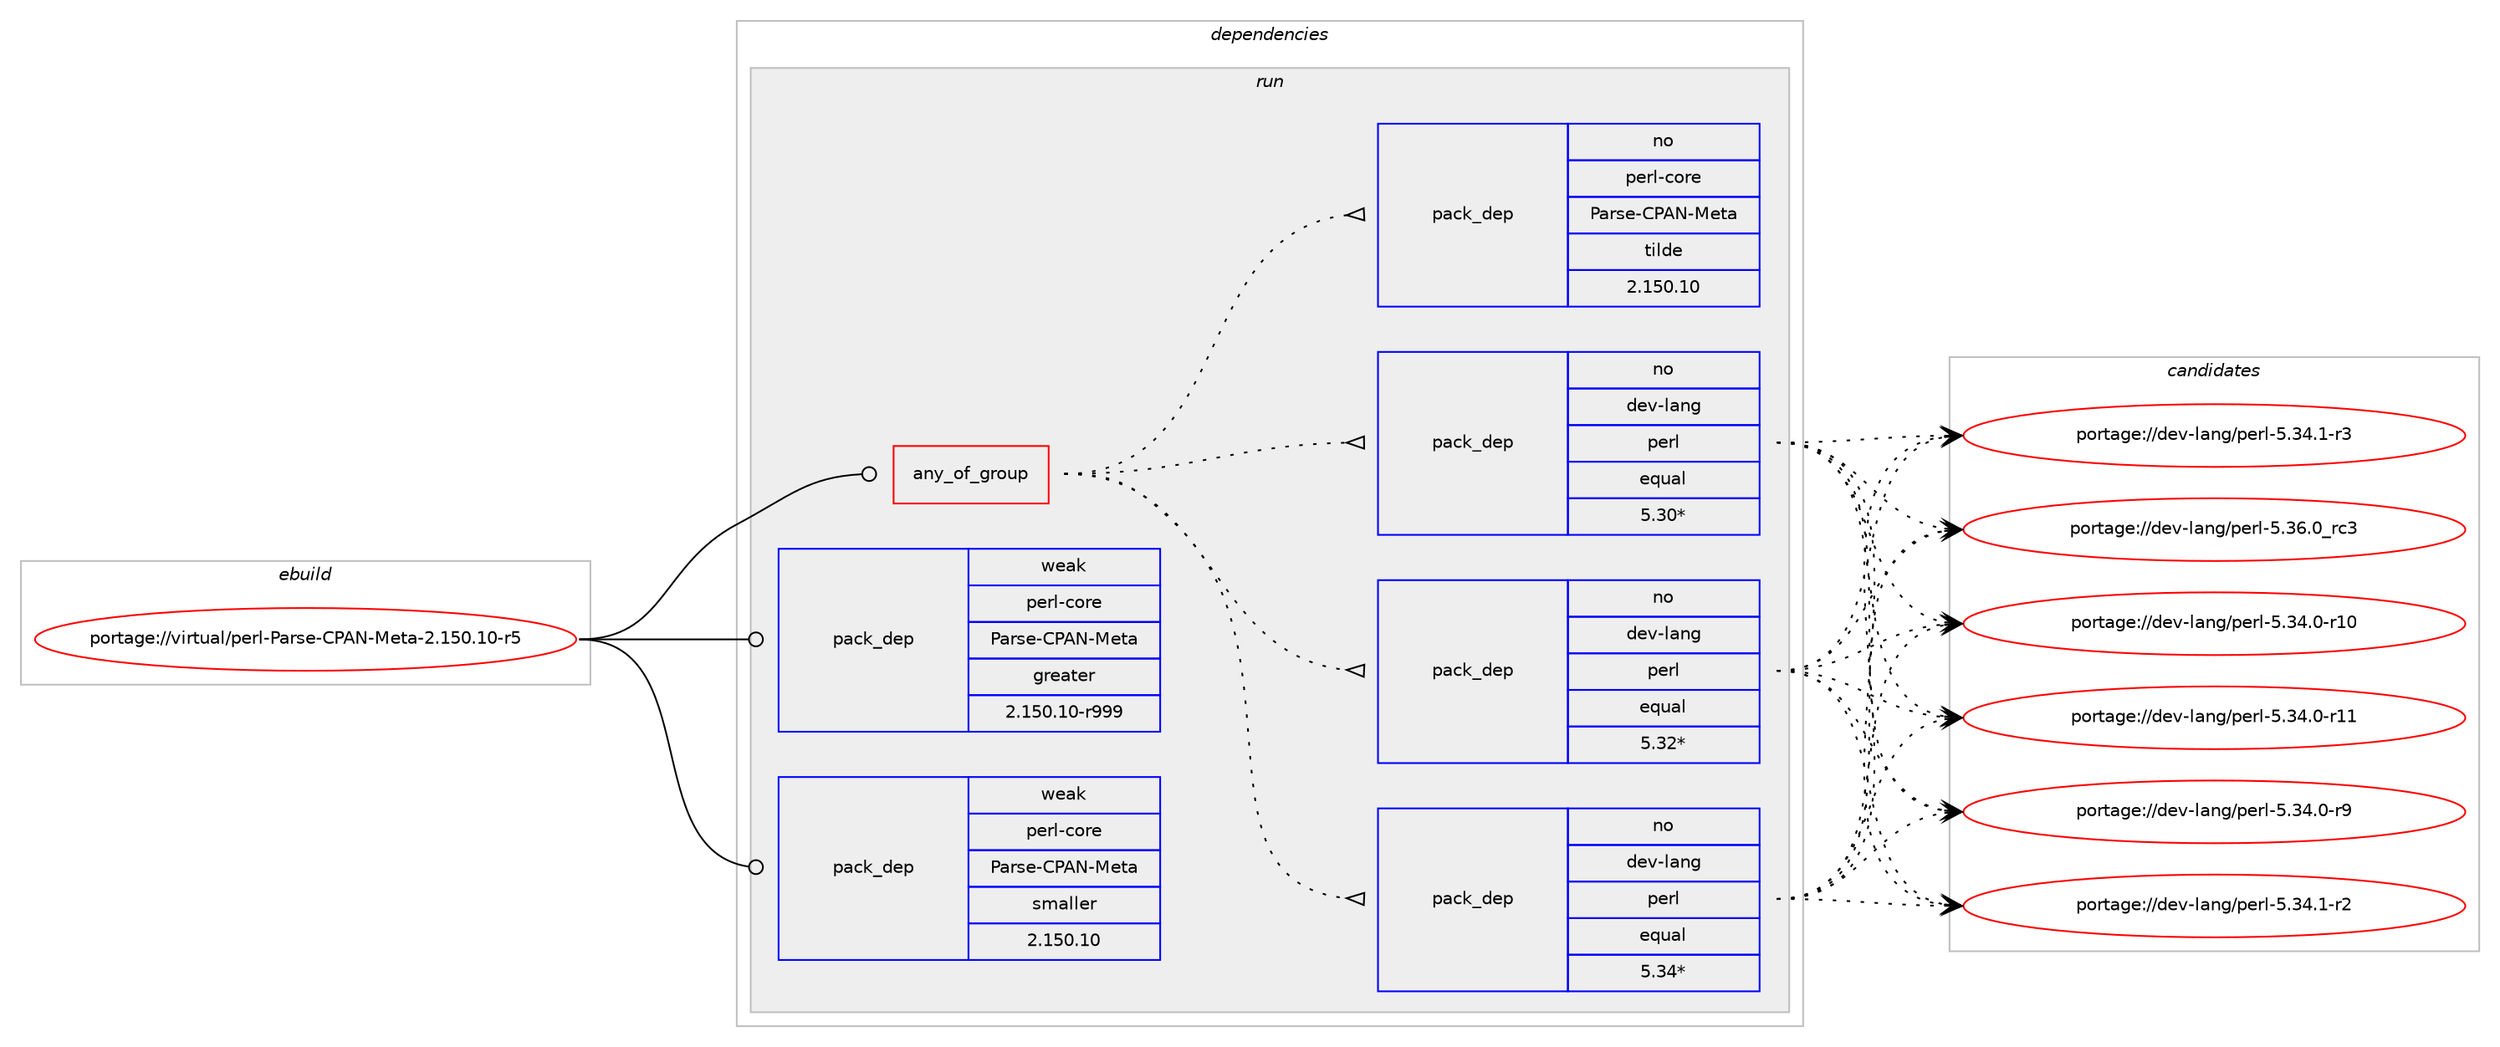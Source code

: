 digraph prolog {

# *************
# Graph options
# *************

newrank=true;
concentrate=true;
compound=true;
graph [rankdir=LR,fontname=Helvetica,fontsize=10,ranksep=1.5];#, ranksep=2.5, nodesep=0.2];
edge  [arrowhead=vee];
node  [fontname=Helvetica,fontsize=10];

# **********
# The ebuild
# **********

subgraph cluster_leftcol {
color=gray;
rank=same;
label=<<i>ebuild</i>>;
id [label="portage://virtual/perl-Parse-CPAN-Meta-2.150.10-r5", color=red, width=4, href="../virtual/perl-Parse-CPAN-Meta-2.150.10-r5.svg"];
}

# ****************
# The dependencies
# ****************

subgraph cluster_midcol {
color=gray;
label=<<i>dependencies</i>>;
subgraph cluster_compile {
fillcolor="#eeeeee";
style=filled;
label=<<i>compile</i>>;
}
subgraph cluster_compileandrun {
fillcolor="#eeeeee";
style=filled;
label=<<i>compile and run</i>>;
}
subgraph cluster_run {
fillcolor="#eeeeee";
style=filled;
label=<<i>run</i>>;
subgraph any37 {
dependency1410 [label=<<TABLE BORDER="0" CELLBORDER="1" CELLSPACING="0" CELLPADDING="4"><TR><TD CELLPADDING="10">any_of_group</TD></TR></TABLE>>, shape=none, color=red];subgraph pack1235 {
dependency1411 [label=<<TABLE BORDER="0" CELLBORDER="1" CELLSPACING="0" CELLPADDING="4" WIDTH="220"><TR><TD ROWSPAN="6" CELLPADDING="30">pack_dep</TD></TR><TR><TD WIDTH="110">no</TD></TR><TR><TD>dev-lang</TD></TR><TR><TD>perl</TD></TR><TR><TD>equal</TD></TR><TR><TD>5.34*</TD></TR></TABLE>>, shape=none, color=blue];
}
dependency1410:e -> dependency1411:w [weight=20,style="dotted",arrowhead="oinv"];
subgraph pack1236 {
dependency1412 [label=<<TABLE BORDER="0" CELLBORDER="1" CELLSPACING="0" CELLPADDING="4" WIDTH="220"><TR><TD ROWSPAN="6" CELLPADDING="30">pack_dep</TD></TR><TR><TD WIDTH="110">no</TD></TR><TR><TD>dev-lang</TD></TR><TR><TD>perl</TD></TR><TR><TD>equal</TD></TR><TR><TD>5.32*</TD></TR></TABLE>>, shape=none, color=blue];
}
dependency1410:e -> dependency1412:w [weight=20,style="dotted",arrowhead="oinv"];
subgraph pack1237 {
dependency1413 [label=<<TABLE BORDER="0" CELLBORDER="1" CELLSPACING="0" CELLPADDING="4" WIDTH="220"><TR><TD ROWSPAN="6" CELLPADDING="30">pack_dep</TD></TR><TR><TD WIDTH="110">no</TD></TR><TR><TD>dev-lang</TD></TR><TR><TD>perl</TD></TR><TR><TD>equal</TD></TR><TR><TD>5.30*</TD></TR></TABLE>>, shape=none, color=blue];
}
dependency1410:e -> dependency1413:w [weight=20,style="dotted",arrowhead="oinv"];
subgraph pack1238 {
dependency1414 [label=<<TABLE BORDER="0" CELLBORDER="1" CELLSPACING="0" CELLPADDING="4" WIDTH="220"><TR><TD ROWSPAN="6" CELLPADDING="30">pack_dep</TD></TR><TR><TD WIDTH="110">no</TD></TR><TR><TD>perl-core</TD></TR><TR><TD>Parse-CPAN-Meta</TD></TR><TR><TD>tilde</TD></TR><TR><TD>2.150.10</TD></TR></TABLE>>, shape=none, color=blue];
}
dependency1410:e -> dependency1414:w [weight=20,style="dotted",arrowhead="oinv"];
}
id:e -> dependency1410:w [weight=20,style="solid",arrowhead="odot"];
# *** BEGIN UNKNOWN DEPENDENCY TYPE (TODO) ***
# id -> package_dependency(portage://virtual/perl-Parse-CPAN-Meta-2.150.10-r5,run,no,dev-lang,perl,none,[,,],any_same_slot,[])
# *** END UNKNOWN DEPENDENCY TYPE (TODO) ***

subgraph pack1239 {
dependency1415 [label=<<TABLE BORDER="0" CELLBORDER="1" CELLSPACING="0" CELLPADDING="4" WIDTH="220"><TR><TD ROWSPAN="6" CELLPADDING="30">pack_dep</TD></TR><TR><TD WIDTH="110">weak</TD></TR><TR><TD>perl-core</TD></TR><TR><TD>Parse-CPAN-Meta</TD></TR><TR><TD>greater</TD></TR><TR><TD>2.150.10-r999</TD></TR></TABLE>>, shape=none, color=blue];
}
id:e -> dependency1415:w [weight=20,style="solid",arrowhead="odot"];
subgraph pack1240 {
dependency1416 [label=<<TABLE BORDER="0" CELLBORDER="1" CELLSPACING="0" CELLPADDING="4" WIDTH="220"><TR><TD ROWSPAN="6" CELLPADDING="30">pack_dep</TD></TR><TR><TD WIDTH="110">weak</TD></TR><TR><TD>perl-core</TD></TR><TR><TD>Parse-CPAN-Meta</TD></TR><TR><TD>smaller</TD></TR><TR><TD>2.150.10</TD></TR></TABLE>>, shape=none, color=blue];
}
id:e -> dependency1416:w [weight=20,style="solid",arrowhead="odot"];
}
}

# **************
# The candidates
# **************

subgraph cluster_choices {
rank=same;
color=gray;
label=<<i>candidates</i>>;

subgraph choice1235 {
color=black;
nodesep=1;
choice10010111845108971101034711210111410845534651524648451144948 [label="portage://dev-lang/perl-5.34.0-r10", color=red, width=4,href="../dev-lang/perl-5.34.0-r10.svg"];
choice10010111845108971101034711210111410845534651524648451144949 [label="portage://dev-lang/perl-5.34.0-r11", color=red, width=4,href="../dev-lang/perl-5.34.0-r11.svg"];
choice100101118451089711010347112101114108455346515246484511457 [label="portage://dev-lang/perl-5.34.0-r9", color=red, width=4,href="../dev-lang/perl-5.34.0-r9.svg"];
choice100101118451089711010347112101114108455346515246494511450 [label="portage://dev-lang/perl-5.34.1-r2", color=red, width=4,href="../dev-lang/perl-5.34.1-r2.svg"];
choice100101118451089711010347112101114108455346515246494511451 [label="portage://dev-lang/perl-5.34.1-r3", color=red, width=4,href="../dev-lang/perl-5.34.1-r3.svg"];
choice10010111845108971101034711210111410845534651544648951149951 [label="portage://dev-lang/perl-5.36.0_rc3", color=red, width=4,href="../dev-lang/perl-5.36.0_rc3.svg"];
dependency1411:e -> choice10010111845108971101034711210111410845534651524648451144948:w [style=dotted,weight="100"];
dependency1411:e -> choice10010111845108971101034711210111410845534651524648451144949:w [style=dotted,weight="100"];
dependency1411:e -> choice100101118451089711010347112101114108455346515246484511457:w [style=dotted,weight="100"];
dependency1411:e -> choice100101118451089711010347112101114108455346515246494511450:w [style=dotted,weight="100"];
dependency1411:e -> choice100101118451089711010347112101114108455346515246494511451:w [style=dotted,weight="100"];
dependency1411:e -> choice10010111845108971101034711210111410845534651544648951149951:w [style=dotted,weight="100"];
}
subgraph choice1236 {
color=black;
nodesep=1;
choice10010111845108971101034711210111410845534651524648451144948 [label="portage://dev-lang/perl-5.34.0-r10", color=red, width=4,href="../dev-lang/perl-5.34.0-r10.svg"];
choice10010111845108971101034711210111410845534651524648451144949 [label="portage://dev-lang/perl-5.34.0-r11", color=red, width=4,href="../dev-lang/perl-5.34.0-r11.svg"];
choice100101118451089711010347112101114108455346515246484511457 [label="portage://dev-lang/perl-5.34.0-r9", color=red, width=4,href="../dev-lang/perl-5.34.0-r9.svg"];
choice100101118451089711010347112101114108455346515246494511450 [label="portage://dev-lang/perl-5.34.1-r2", color=red, width=4,href="../dev-lang/perl-5.34.1-r2.svg"];
choice100101118451089711010347112101114108455346515246494511451 [label="portage://dev-lang/perl-5.34.1-r3", color=red, width=4,href="../dev-lang/perl-5.34.1-r3.svg"];
choice10010111845108971101034711210111410845534651544648951149951 [label="portage://dev-lang/perl-5.36.0_rc3", color=red, width=4,href="../dev-lang/perl-5.36.0_rc3.svg"];
dependency1412:e -> choice10010111845108971101034711210111410845534651524648451144948:w [style=dotted,weight="100"];
dependency1412:e -> choice10010111845108971101034711210111410845534651524648451144949:w [style=dotted,weight="100"];
dependency1412:e -> choice100101118451089711010347112101114108455346515246484511457:w [style=dotted,weight="100"];
dependency1412:e -> choice100101118451089711010347112101114108455346515246494511450:w [style=dotted,weight="100"];
dependency1412:e -> choice100101118451089711010347112101114108455346515246494511451:w [style=dotted,weight="100"];
dependency1412:e -> choice10010111845108971101034711210111410845534651544648951149951:w [style=dotted,weight="100"];
}
subgraph choice1237 {
color=black;
nodesep=1;
choice10010111845108971101034711210111410845534651524648451144948 [label="portage://dev-lang/perl-5.34.0-r10", color=red, width=4,href="../dev-lang/perl-5.34.0-r10.svg"];
choice10010111845108971101034711210111410845534651524648451144949 [label="portage://dev-lang/perl-5.34.0-r11", color=red, width=4,href="../dev-lang/perl-5.34.0-r11.svg"];
choice100101118451089711010347112101114108455346515246484511457 [label="portage://dev-lang/perl-5.34.0-r9", color=red, width=4,href="../dev-lang/perl-5.34.0-r9.svg"];
choice100101118451089711010347112101114108455346515246494511450 [label="portage://dev-lang/perl-5.34.1-r2", color=red, width=4,href="../dev-lang/perl-5.34.1-r2.svg"];
choice100101118451089711010347112101114108455346515246494511451 [label="portage://dev-lang/perl-5.34.1-r3", color=red, width=4,href="../dev-lang/perl-5.34.1-r3.svg"];
choice10010111845108971101034711210111410845534651544648951149951 [label="portage://dev-lang/perl-5.36.0_rc3", color=red, width=4,href="../dev-lang/perl-5.36.0_rc3.svg"];
dependency1413:e -> choice10010111845108971101034711210111410845534651524648451144948:w [style=dotted,weight="100"];
dependency1413:e -> choice10010111845108971101034711210111410845534651524648451144949:w [style=dotted,weight="100"];
dependency1413:e -> choice100101118451089711010347112101114108455346515246484511457:w [style=dotted,weight="100"];
dependency1413:e -> choice100101118451089711010347112101114108455346515246494511450:w [style=dotted,weight="100"];
dependency1413:e -> choice100101118451089711010347112101114108455346515246494511451:w [style=dotted,weight="100"];
dependency1413:e -> choice10010111845108971101034711210111410845534651544648951149951:w [style=dotted,weight="100"];
}
subgraph choice1238 {
color=black;
nodesep=1;
}
subgraph choice1239 {
color=black;
nodesep=1;
}
subgraph choice1240 {
color=black;
nodesep=1;
}
}

}
